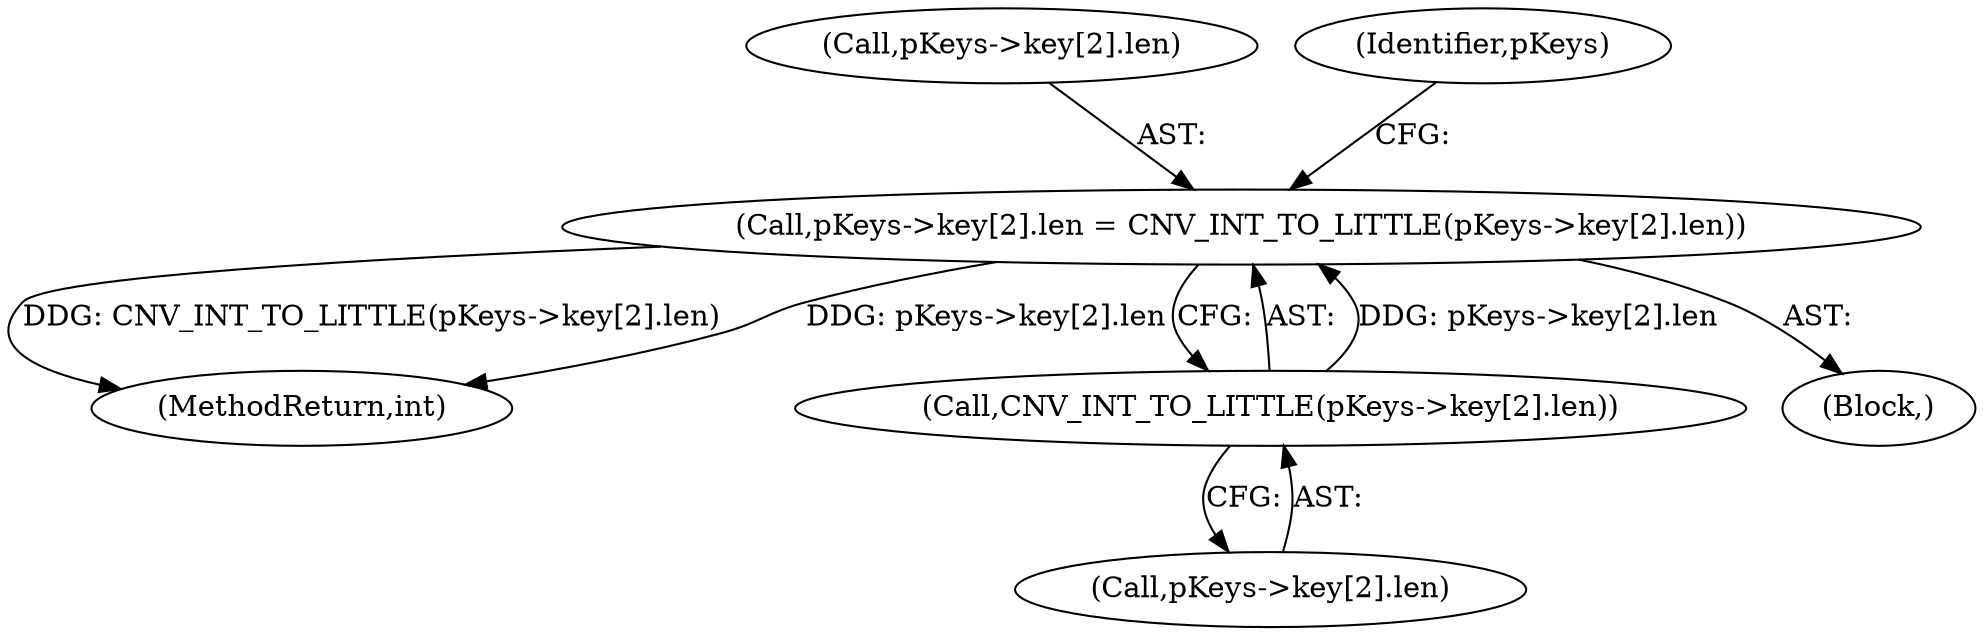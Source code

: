 digraph "0_linux_b5e2f339865fb443107e5b10603e53bbc92dc054_0@array" {
"1002064" [label="(Call,pKeys->key[2].len = CNV_INT_TO_LITTLE(pKeys->key[2].len))"];
"1002072" [label="(Call,CNV_INT_TO_LITTLE(pKeys->key[2].len))"];
"1002073" [label="(Call,pKeys->key[2].len)"];
"1002520" [label="(MethodReturn,int)"];
"1002065" [label="(Call,pKeys->key[2].len)"];
"1002084" [label="(Identifier,pKeys)"];
"1002025" [label="(Block,)"];
"1002064" [label="(Call,pKeys->key[2].len = CNV_INT_TO_LITTLE(pKeys->key[2].len))"];
"1002072" [label="(Call,CNV_INT_TO_LITTLE(pKeys->key[2].len))"];
"1002064" -> "1002025"  [label="AST: "];
"1002064" -> "1002072"  [label="CFG: "];
"1002065" -> "1002064"  [label="AST: "];
"1002072" -> "1002064"  [label="AST: "];
"1002084" -> "1002064"  [label="CFG: "];
"1002064" -> "1002520"  [label="DDG: CNV_INT_TO_LITTLE(pKeys->key[2].len)"];
"1002064" -> "1002520"  [label="DDG: pKeys->key[2].len"];
"1002072" -> "1002064"  [label="DDG: pKeys->key[2].len"];
"1002072" -> "1002073"  [label="CFG: "];
"1002073" -> "1002072"  [label="AST: "];
}
